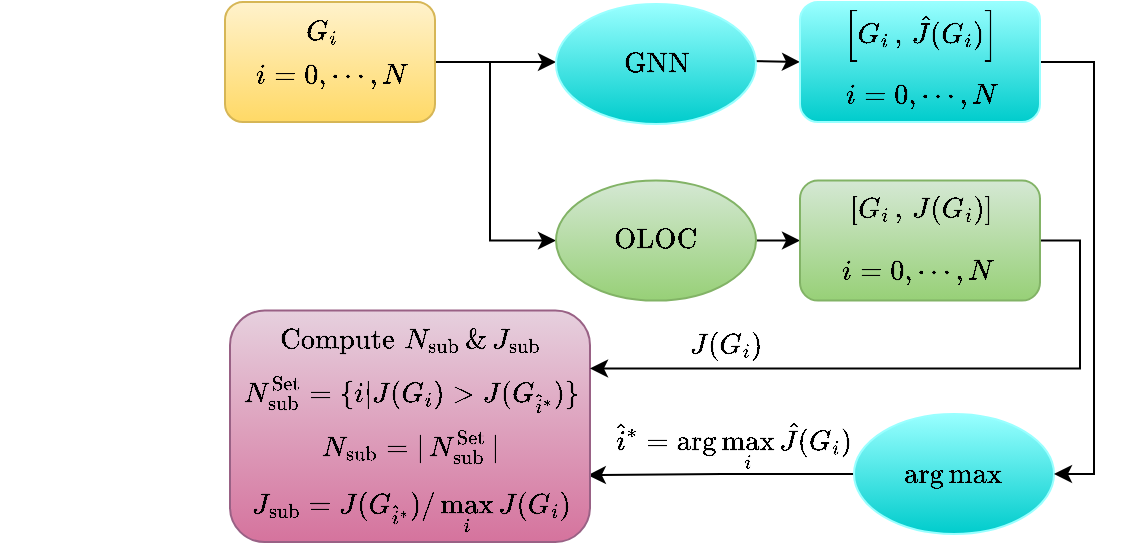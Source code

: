 <mxfile version="20.3.0" type="device"><diagram id="PR0TI8_fQxNaPnoNJ31S" name="Page-1"><mxGraphModel dx="1507" dy="479" grid="1" gridSize="10" guides="1" tooltips="1" connect="1" arrows="1" fold="1" page="1" pageScale="1" pageWidth="850" pageHeight="1100" math="1" shadow="0"><root><mxCell id="0"/><mxCell id="1" parent="0"/><mxCell id="vDIvwExeAEp8Lg6P_4vp-1" style="edgeStyle=orthogonalEdgeStyle;rounded=0;orthogonalLoop=1;jettySize=auto;html=1;exitX=1;exitY=0.5;exitDx=0;exitDy=0;" edge="1" parent="1" source="vDIvwExeAEp8Lg6P_4vp-3"><mxGeometry relative="1" as="geometry"><mxPoint x="233" y="240" as="targetPoint"/></mxGeometry></mxCell><mxCell id="vDIvwExeAEp8Lg6P_4vp-2" style="edgeStyle=orthogonalEdgeStyle;rounded=0;orthogonalLoop=1;jettySize=auto;html=1;exitX=1;exitY=0.5;exitDx=0;exitDy=0;entryX=0;entryY=0.5;entryDx=0;entryDy=0;" edge="1" parent="1" source="vDIvwExeAEp8Lg6P_4vp-3"><mxGeometry relative="1" as="geometry"><Array as="points"><mxPoint x="200" y="240"/><mxPoint x="200" y="329"/></Array><mxPoint x="233.0" y="329.31" as="targetPoint"/></mxGeometry></mxCell><mxCell id="vDIvwExeAEp8Lg6P_4vp-3" value="" style="rounded=1;whiteSpace=wrap;html=1;fillColor=#fff2cc;strokeColor=#d6b656;gradientColor=#ffd966;" vertex="1" parent="1"><mxGeometry x="67.5" y="210" width="105" height="60" as="geometry"/></mxCell><mxCell id="vDIvwExeAEp8Lg6P_4vp-4" value="$$G_i$$" style="text;html=1;align=center;verticalAlign=middle;resizable=0;points=[];autosize=1;strokeColor=none;fillColor=none;" vertex="1" parent="1"><mxGeometry x="79.5" y="210" width="70" height="30" as="geometry"/></mxCell><mxCell id="vDIvwExeAEp8Lg6P_4vp-5" value="$$i=0, \cdots, N$$" style="text;html=1;align=center;verticalAlign=middle;resizable=0;points=[];autosize=1;strokeColor=none;fillColor=none;" vertex="1" parent="1"><mxGeometry x="60" y="231" width="120" height="30" as="geometry"/></mxCell><mxCell id="vDIvwExeAEp8Lg6P_4vp-9" style="edgeStyle=orthogonalEdgeStyle;rounded=0;orthogonalLoop=1;jettySize=auto;html=1;exitX=1;exitY=0.5;exitDx=0;exitDy=0;" edge="1" parent="1" target="vDIvwExeAEp8Lg6P_4vp-30"><mxGeometry relative="1" as="geometry"><mxPoint x="302" y="239.0" as="sourcePoint"/><mxPoint x="355" y="239" as="targetPoint"/></mxGeometry></mxCell><mxCell id="vDIvwExeAEp8Lg6P_4vp-17" style="edgeStyle=orthogonalEdgeStyle;rounded=0;orthogonalLoop=1;jettySize=auto;html=1;exitX=0;exitY=0.5;exitDx=0;exitDy=0;entryX=0.994;entryY=0.711;entryDx=0;entryDy=0;entryPerimeter=0;" edge="1" parent="1" source="vDIvwExeAEp8Lg6P_4vp-18" target="vDIvwExeAEp8Lg6P_4vp-20"><mxGeometry relative="1" as="geometry"/></mxCell><mxCell id="vDIvwExeAEp8Lg6P_4vp-18" value="&lt;span style=&quot;&quot;&gt;$$\mathrm{arg}\max$$&lt;/span&gt;" style="ellipse;whiteSpace=wrap;html=1;fillColor=#99FFFF;gradientColor=#00CCCC;strokeColor=#99FFFF;" vertex="1" parent="1"><mxGeometry x="382" y="416" width="100" height="60" as="geometry"/></mxCell><mxCell id="vDIvwExeAEp8Lg6P_4vp-19" value="$$\hat{i}^{\ast}=\mathrm{arg}\max _i \hat{J}(G_i)$$" style="text;html=1;align=center;verticalAlign=middle;resizable=0;points=[];autosize=1;strokeColor=none;fillColor=none;" vertex="1" parent="1"><mxGeometry x="176" y="415.65" width="290" height="30" as="geometry"/></mxCell><mxCell id="vDIvwExeAEp8Lg6P_4vp-20" value="" style="rounded=1;whiteSpace=wrap;html=1;strokeColor=#996185;fillColor=#E6D0DE;gradientColor=#D5739D;" vertex="1" parent="1"><mxGeometry x="70" y="364.31" width="180" height="115.69" as="geometry"/></mxCell><mxCell id="vDIvwExeAEp8Lg6P_4vp-21" value="$$\mathrm{Compute\,\,}N_{\mathrm{sub}} \, \&amp;amp; \, J_{\mathrm{sub}}&lt;br&gt;&amp;nbsp;$$" style="text;html=1;align=center;verticalAlign=middle;resizable=0;points=[];autosize=1;strokeColor=none;fillColor=none;" vertex="1" parent="1"><mxGeometry x="-30" y="359.31" width="380" height="40" as="geometry"/></mxCell><mxCell id="vDIvwExeAEp8Lg6P_4vp-22" value="$$N_{\mathrm{sub}}^{\mathrm{Set}}=\{ i | {J}(G_i) &amp;gt;{J}(G_{\hat{i}^{\ast}})&lt;br&gt;&amp;nbsp;&lt;br&gt;&amp;nbsp;\}$$" style="text;html=1;align=center;verticalAlign=middle;resizable=0;points=[];autosize=1;strokeColor=none;fillColor=none;" vertex="1" parent="1"><mxGeometry x="-45" y="375.65" width="410" height="60" as="geometry"/></mxCell><mxCell id="vDIvwExeAEp8Lg6P_4vp-23" value="$$N_{\mathrm{sub}}= |\, N_{\mathrm{sub}}^{\mathrm{Set}}&lt;br&gt;&amp;nbsp;\,|$$" style="text;html=1;align=center;verticalAlign=middle;resizable=0;points=[];autosize=1;strokeColor=none;fillColor=none;" vertex="1" parent="1"><mxGeometry x="-5" y="412.0" width="330" height="40" as="geometry"/></mxCell><mxCell id="vDIvwExeAEp8Lg6P_4vp-25" value="$$J(G_i)&lt;br&gt;$$" style="text;html=1;align=center;verticalAlign=middle;resizable=0;points=[];autosize=1;strokeColor=none;fillColor=none;" vertex="1" parent="1"><mxGeometry x="283" y="362.31" width="70" height="40" as="geometry"/></mxCell><mxCell id="vDIvwExeAEp8Lg6P_4vp-26" value="$$\mathrm{GNN}$$" style="ellipse;whiteSpace=wrap;html=1;fillColor=#99FFFF;gradientColor=#00CCCC;strokeColor=#99FFFF;" vertex="1" parent="1"><mxGeometry x="233" y="211" width="100" height="60" as="geometry"/></mxCell><mxCell id="vDIvwExeAEp8Lg6P_4vp-32" style="edgeStyle=orthogonalEdgeStyle;rounded=0;orthogonalLoop=1;jettySize=auto;html=1;exitX=1;exitY=0.5;exitDx=0;exitDy=0;" edge="1" parent="1" source="vDIvwExeAEp8Lg6P_4vp-27" target="vDIvwExeAEp8Lg6P_4vp-28"><mxGeometry relative="1" as="geometry"/></mxCell><mxCell id="vDIvwExeAEp8Lg6P_4vp-27" value="&lt;span style=&quot;&quot;&gt;$$\mathrm{OLOC}$$&lt;/span&gt;" style="ellipse;whiteSpace=wrap;html=1;fillColor=#d5e8d4;gradientColor=#97d077;strokeColor=#82b366;" vertex="1" parent="1"><mxGeometry x="233" y="299.31" width="100" height="60" as="geometry"/></mxCell><mxCell id="vDIvwExeAEp8Lg6P_4vp-35" style="edgeStyle=orthogonalEdgeStyle;rounded=0;orthogonalLoop=1;jettySize=auto;html=1;exitX=1;exitY=0.5;exitDx=0;exitDy=0;entryX=1;entryY=0.25;entryDx=0;entryDy=0;" edge="1" parent="1" source="vDIvwExeAEp8Lg6P_4vp-28" target="vDIvwExeAEp8Lg6P_4vp-20"><mxGeometry relative="1" as="geometry"><mxPoint x="460" y="390" as="targetPoint"/></mxGeometry></mxCell><mxCell id="vDIvwExeAEp8Lg6P_4vp-28" value="" style="rounded=1;whiteSpace=wrap;html=1;fillColor=#d5e8d4;gradientColor=#97d077;strokeColor=#82b366;" vertex="1" parent="1"><mxGeometry x="355" y="299.31" width="120" height="60" as="geometry"/></mxCell><mxCell id="vDIvwExeAEp8Lg6P_4vp-29" value="$$i=0, \cdots, N$$" style="text;html=1;align=center;verticalAlign=middle;resizable=0;points=[];autosize=1;strokeColor=none;fillColor=none;" vertex="1" parent="1"><mxGeometry x="353" y="329.31" width="120" height="30" as="geometry"/></mxCell><mxCell id="vDIvwExeAEp8Lg6P_4vp-33" style="edgeStyle=orthogonalEdgeStyle;rounded=0;orthogonalLoop=1;jettySize=auto;html=1;exitX=1;exitY=0.5;exitDx=0;exitDy=0;entryX=1;entryY=0.5;entryDx=0;entryDy=0;" edge="1" parent="1" source="vDIvwExeAEp8Lg6P_4vp-30" target="vDIvwExeAEp8Lg6P_4vp-18"><mxGeometry relative="1" as="geometry"/></mxCell><mxCell id="vDIvwExeAEp8Lg6P_4vp-30" value="" style="rounded=1;whiteSpace=wrap;html=1;fillColor=#99FFFF;gradientColor=#00CCCC;strokeColor=#99FFFF;" vertex="1" parent="1"><mxGeometry x="355" y="210" width="120" height="60" as="geometry"/></mxCell><mxCell id="vDIvwExeAEp8Lg6P_4vp-31" value="$$i=0, \cdots, N$$" style="text;html=1;align=center;verticalAlign=middle;resizable=0;points=[];autosize=1;strokeColor=none;fillColor=none;" vertex="1" parent="1"><mxGeometry x="355" y="241" width="120" height="30" as="geometry"/></mxCell><mxCell id="vDIvwExeAEp8Lg6P_4vp-16" value="$$\left[G_i\,,\, \hat{J}(G_i)\right]$$" style="text;html=1;align=center;verticalAlign=middle;resizable=0;points=[];autosize=1;strokeColor=none;fillColor=none;" vertex="1" parent="1"><mxGeometry x="315" y="211" width="200" height="30" as="geometry"/></mxCell><mxCell id="vDIvwExeAEp8Lg6P_4vp-8" value="$$\left[G_i\,,\, {J}(G_i)\right]$$" style="text;html=1;align=center;verticalAlign=middle;resizable=0;points=[];autosize=1;strokeColor=none;fillColor=none;" vertex="1" parent="1"><mxGeometry x="325" y="299.31" width="180" height="30" as="geometry"/></mxCell><mxCell id="vDIvwExeAEp8Lg6P_4vp-36" value="$$J_{\mathrm{sub}}={J}(G_{\hat{i}^{\ast}})/\max_i J(G_i)$$" style="text;html=1;align=center;verticalAlign=middle;resizable=0;points=[];autosize=1;strokeColor=none;fillColor=none;" vertex="1" parent="1"><mxGeometry x="-5" y="450" width="330" height="30" as="geometry"/></mxCell></root></mxGraphModel></diagram></mxfile>